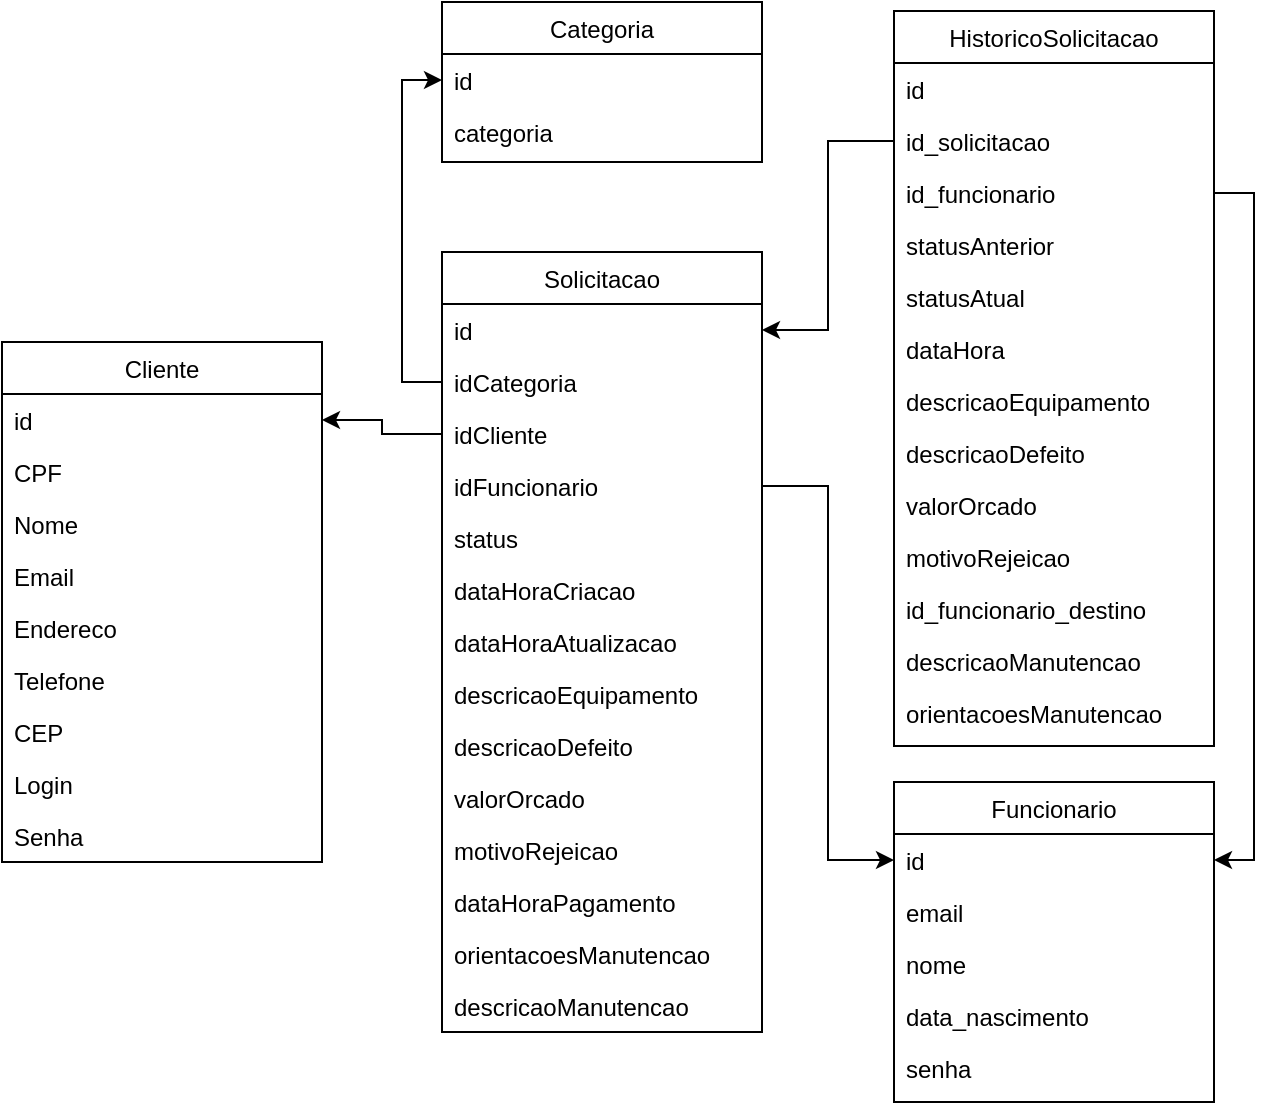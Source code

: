 <mxfile version="24.7.8">
  <diagram name="Página-1" id="-uSdnBWIbC3Cw8YStDo0">
    <mxGraphModel dx="1050" dy="621" grid="1" gridSize="10" guides="1" tooltips="1" connect="1" arrows="1" fold="1" page="1" pageScale="1" pageWidth="1169" pageHeight="827" math="0" shadow="0">
      <root>
        <mxCell id="0" />
        <mxCell id="1" parent="0" />
        <mxCell id="WIdzsSG-O8lKqNjCIKFq-1" value="Cliente" style="swimlane;fontStyle=0;align=center;verticalAlign=top;childLayout=stackLayout;horizontal=1;startSize=26;horizontalStack=0;resizeParent=1;resizeLast=0;collapsible=1;marginBottom=0;rounded=0;shadow=0;strokeWidth=1;" vertex="1" parent="1">
          <mxGeometry x="80" y="270" width="160" height="260" as="geometry">
            <mxRectangle x="230" y="140" width="160" height="26" as="alternateBounds" />
          </mxGeometry>
        </mxCell>
        <mxCell id="WIdzsSG-O8lKqNjCIKFq-2" value="id" style="text;align=left;verticalAlign=top;spacingLeft=4;spacingRight=4;overflow=hidden;rotatable=0;points=[[0,0.5],[1,0.5]];portConstraint=eastwest;rounded=0;shadow=0;html=0;" vertex="1" parent="WIdzsSG-O8lKqNjCIKFq-1">
          <mxGeometry y="26" width="160" height="26" as="geometry" />
        </mxCell>
        <mxCell id="WIdzsSG-O8lKqNjCIKFq-3" value="CPF" style="text;align=left;verticalAlign=top;spacingLeft=4;spacingRight=4;overflow=hidden;rotatable=0;points=[[0,0.5],[1,0.5]];portConstraint=eastwest;" vertex="1" parent="WIdzsSG-O8lKqNjCIKFq-1">
          <mxGeometry y="52" width="160" height="26" as="geometry" />
        </mxCell>
        <mxCell id="WIdzsSG-O8lKqNjCIKFq-4" value="Nome" style="text;align=left;verticalAlign=top;spacingLeft=4;spacingRight=4;overflow=hidden;rotatable=0;points=[[0,0.5],[1,0.5]];portConstraint=eastwest;rounded=0;shadow=0;html=0;" vertex="1" parent="WIdzsSG-O8lKqNjCIKFq-1">
          <mxGeometry y="78" width="160" height="26" as="geometry" />
        </mxCell>
        <mxCell id="WIdzsSG-O8lKqNjCIKFq-5" value="Email" style="text;align=left;verticalAlign=top;spacingLeft=4;spacingRight=4;overflow=hidden;rotatable=0;points=[[0,0.5],[1,0.5]];portConstraint=eastwest;rounded=0;shadow=0;html=0;" vertex="1" parent="WIdzsSG-O8lKqNjCIKFq-1">
          <mxGeometry y="104" width="160" height="26" as="geometry" />
        </mxCell>
        <mxCell id="WIdzsSG-O8lKqNjCIKFq-6" value="Endereco" style="text;align=left;verticalAlign=top;spacingLeft=4;spacingRight=4;overflow=hidden;rotatable=0;points=[[0,0.5],[1,0.5]];portConstraint=eastwest;rounded=0;shadow=0;html=0;" vertex="1" parent="WIdzsSG-O8lKqNjCIKFq-1">
          <mxGeometry y="130" width="160" height="26" as="geometry" />
        </mxCell>
        <mxCell id="WIdzsSG-O8lKqNjCIKFq-7" value="Telefone" style="text;align=left;verticalAlign=top;spacingLeft=4;spacingRight=4;overflow=hidden;rotatable=0;points=[[0,0.5],[1,0.5]];portConstraint=eastwest;rounded=0;shadow=0;html=0;" vertex="1" parent="WIdzsSG-O8lKqNjCIKFq-1">
          <mxGeometry y="156" width="160" height="26" as="geometry" />
        </mxCell>
        <mxCell id="WIdzsSG-O8lKqNjCIKFq-8" value="CEP" style="text;align=left;verticalAlign=top;spacingLeft=4;spacingRight=4;overflow=hidden;rotatable=0;points=[[0,0.5],[1,0.5]];portConstraint=eastwest;rounded=0;shadow=0;html=0;" vertex="1" parent="WIdzsSG-O8lKqNjCIKFq-1">
          <mxGeometry y="182" width="160" height="26" as="geometry" />
        </mxCell>
        <mxCell id="WIdzsSG-O8lKqNjCIKFq-9" value="Login" style="text;align=left;verticalAlign=top;spacingLeft=4;spacingRight=4;overflow=hidden;rotatable=0;points=[[0,0.5],[1,0.5]];portConstraint=eastwest;rounded=0;shadow=0;html=0;" vertex="1" parent="WIdzsSG-O8lKqNjCIKFq-1">
          <mxGeometry y="208" width="160" height="26" as="geometry" />
        </mxCell>
        <mxCell id="WIdzsSG-O8lKqNjCIKFq-10" value="Senha" style="text;align=left;verticalAlign=top;spacingLeft=4;spacingRight=4;overflow=hidden;rotatable=0;points=[[0,0.5],[1,0.5]];portConstraint=eastwest;rounded=0;shadow=0;html=0;" vertex="1" parent="WIdzsSG-O8lKqNjCIKFq-1">
          <mxGeometry y="234" width="160" height="26" as="geometry" />
        </mxCell>
        <mxCell id="WIdzsSG-O8lKqNjCIKFq-11" value="Solicitacao" style="swimlane;fontStyle=0;align=center;verticalAlign=top;childLayout=stackLayout;horizontal=1;startSize=26;horizontalStack=0;resizeParent=1;resizeLast=0;collapsible=1;marginBottom=0;rounded=0;shadow=0;strokeWidth=1;" vertex="1" parent="1">
          <mxGeometry x="300" y="225" width="160" height="390" as="geometry">
            <mxRectangle x="230" y="140" width="160" height="26" as="alternateBounds" />
          </mxGeometry>
        </mxCell>
        <mxCell id="WIdzsSG-O8lKqNjCIKFq-12" value="id" style="text;align=left;verticalAlign=top;spacingLeft=4;spacingRight=4;overflow=hidden;rotatable=0;points=[[0,0.5],[1,0.5]];portConstraint=eastwest;" vertex="1" parent="WIdzsSG-O8lKqNjCIKFq-11">
          <mxGeometry y="26" width="160" height="26" as="geometry" />
        </mxCell>
        <mxCell id="WIdzsSG-O8lKqNjCIKFq-13" value="idCategoria" style="text;align=left;verticalAlign=top;spacingLeft=4;spacingRight=4;overflow=hidden;rotatable=0;points=[[0,0.5],[1,0.5]];portConstraint=eastwest;rounded=0;shadow=0;html=0;" vertex="1" parent="WIdzsSG-O8lKqNjCIKFq-11">
          <mxGeometry y="52" width="160" height="26" as="geometry" />
        </mxCell>
        <mxCell id="WIdzsSG-O8lKqNjCIKFq-14" value="idCliente" style="text;align=left;verticalAlign=top;spacingLeft=4;spacingRight=4;overflow=hidden;rotatable=0;points=[[0,0.5],[1,0.5]];portConstraint=eastwest;rounded=0;shadow=0;html=0;" vertex="1" parent="WIdzsSG-O8lKqNjCIKFq-11">
          <mxGeometry y="78" width="160" height="26" as="geometry" />
        </mxCell>
        <mxCell id="WIdzsSG-O8lKqNjCIKFq-15" value="idFuncionario" style="text;align=left;verticalAlign=top;spacingLeft=4;spacingRight=4;overflow=hidden;rotatable=0;points=[[0,0.5],[1,0.5]];portConstraint=eastwest;rounded=0;shadow=0;html=0;" vertex="1" parent="WIdzsSG-O8lKqNjCIKFq-11">
          <mxGeometry y="104" width="160" height="26" as="geometry" />
        </mxCell>
        <mxCell id="WIdzsSG-O8lKqNjCIKFq-16" value="status" style="text;align=left;verticalAlign=top;spacingLeft=4;spacingRight=4;overflow=hidden;rotatable=0;points=[[0,0.5],[1,0.5]];portConstraint=eastwest;rounded=0;shadow=0;html=0;" vertex="1" parent="WIdzsSG-O8lKqNjCIKFq-11">
          <mxGeometry y="130" width="160" height="26" as="geometry" />
        </mxCell>
        <mxCell id="WIdzsSG-O8lKqNjCIKFq-17" value="dataHoraCriacao" style="text;align=left;verticalAlign=top;spacingLeft=4;spacingRight=4;overflow=hidden;rotatable=0;points=[[0,0.5],[1,0.5]];portConstraint=eastwest;rounded=0;shadow=0;html=0;" vertex="1" parent="WIdzsSG-O8lKqNjCIKFq-11">
          <mxGeometry y="156" width="160" height="26" as="geometry" />
        </mxCell>
        <mxCell id="WIdzsSG-O8lKqNjCIKFq-18" value="dataHoraAtualizacao" style="text;align=left;verticalAlign=top;spacingLeft=4;spacingRight=4;overflow=hidden;rotatable=0;points=[[0,0.5],[1,0.5]];portConstraint=eastwest;rounded=0;shadow=0;html=0;" vertex="1" parent="WIdzsSG-O8lKqNjCIKFq-11">
          <mxGeometry y="182" width="160" height="26" as="geometry" />
        </mxCell>
        <mxCell id="WIdzsSG-O8lKqNjCIKFq-19" value="descricaoEquipamento" style="text;align=left;verticalAlign=top;spacingLeft=4;spacingRight=4;overflow=hidden;rotatable=0;points=[[0,0.5],[1,0.5]];portConstraint=eastwest;rounded=0;shadow=0;html=0;" vertex="1" parent="WIdzsSG-O8lKqNjCIKFq-11">
          <mxGeometry y="208" width="160" height="26" as="geometry" />
        </mxCell>
        <mxCell id="WIdzsSG-O8lKqNjCIKFq-20" value="descricaoDefeito" style="text;align=left;verticalAlign=top;spacingLeft=4;spacingRight=4;overflow=hidden;rotatable=0;points=[[0,0.5],[1,0.5]];portConstraint=eastwest;rounded=0;shadow=0;html=0;" vertex="1" parent="WIdzsSG-O8lKqNjCIKFq-11">
          <mxGeometry y="234" width="160" height="26" as="geometry" />
        </mxCell>
        <mxCell id="WIdzsSG-O8lKqNjCIKFq-21" value="valorOrcado" style="text;align=left;verticalAlign=top;spacingLeft=4;spacingRight=4;overflow=hidden;rotatable=0;points=[[0,0.5],[1,0.5]];portConstraint=eastwest;rounded=0;shadow=0;html=0;" vertex="1" parent="WIdzsSG-O8lKqNjCIKFq-11">
          <mxGeometry y="260" width="160" height="26" as="geometry" />
        </mxCell>
        <mxCell id="WIdzsSG-O8lKqNjCIKFq-22" value="motivoRejeicao" style="text;align=left;verticalAlign=top;spacingLeft=4;spacingRight=4;overflow=hidden;rotatable=0;points=[[0,0.5],[1,0.5]];portConstraint=eastwest;rounded=0;shadow=0;html=0;" vertex="1" parent="WIdzsSG-O8lKqNjCIKFq-11">
          <mxGeometry y="286" width="160" height="26" as="geometry" />
        </mxCell>
        <mxCell id="WIdzsSG-O8lKqNjCIKFq-23" value="dataHoraPagamento" style="text;align=left;verticalAlign=top;spacingLeft=4;spacingRight=4;overflow=hidden;rotatable=0;points=[[0,0.5],[1,0.5]];portConstraint=eastwest;rounded=0;shadow=0;html=0;" vertex="1" parent="WIdzsSG-O8lKqNjCIKFq-11">
          <mxGeometry y="312" width="160" height="26" as="geometry" />
        </mxCell>
        <mxCell id="WIdzsSG-O8lKqNjCIKFq-24" value="orientacoesManutencao" style="text;align=left;verticalAlign=top;spacingLeft=4;spacingRight=4;overflow=hidden;rotatable=0;points=[[0,0.5],[1,0.5]];portConstraint=eastwest;rounded=0;shadow=0;html=0;" vertex="1" parent="WIdzsSG-O8lKqNjCIKFq-11">
          <mxGeometry y="338" width="160" height="26" as="geometry" />
        </mxCell>
        <mxCell id="WIdzsSG-O8lKqNjCIKFq-25" value="descricaoManutencao" style="text;align=left;verticalAlign=top;spacingLeft=4;spacingRight=4;overflow=hidden;rotatable=0;points=[[0,0.5],[1,0.5]];portConstraint=eastwest;rounded=0;shadow=0;html=0;" vertex="1" parent="WIdzsSG-O8lKqNjCIKFq-11">
          <mxGeometry y="364" width="160" height="26" as="geometry" />
        </mxCell>
        <mxCell id="WIdzsSG-O8lKqNjCIKFq-26" value="HistoricoSolicitacao" style="swimlane;fontStyle=0;align=center;verticalAlign=top;childLayout=stackLayout;horizontal=1;startSize=26;horizontalStack=0;resizeParent=1;resizeLast=0;collapsible=1;marginBottom=0;rounded=0;shadow=0;strokeWidth=1;" vertex="1" parent="1">
          <mxGeometry x="526" y="104.5" width="160" height="367.5" as="geometry">
            <mxRectangle x="230" y="140" width="160" height="26" as="alternateBounds" />
          </mxGeometry>
        </mxCell>
        <mxCell id="WIdzsSG-O8lKqNjCIKFq-27" value="id" style="text;align=left;verticalAlign=top;spacingLeft=4;spacingRight=4;overflow=hidden;rotatable=0;points=[[0,0.5],[1,0.5]];portConstraint=eastwest;" vertex="1" parent="WIdzsSG-O8lKqNjCIKFq-26">
          <mxGeometry y="26" width="160" height="26" as="geometry" />
        </mxCell>
        <mxCell id="WIdzsSG-O8lKqNjCIKFq-28" value="id_solicitacao" style="text;align=left;verticalAlign=top;spacingLeft=4;spacingRight=4;overflow=hidden;rotatable=0;points=[[0,0.5],[1,0.5]];portConstraint=eastwest;rounded=0;shadow=0;html=0;" vertex="1" parent="WIdzsSG-O8lKqNjCIKFq-26">
          <mxGeometry y="52" width="160" height="26" as="geometry" />
        </mxCell>
        <mxCell id="WIdzsSG-O8lKqNjCIKFq-29" value="id_funcionario" style="text;align=left;verticalAlign=top;spacingLeft=4;spacingRight=4;overflow=hidden;rotatable=0;points=[[0,0.5],[1,0.5]];portConstraint=eastwest;rounded=0;shadow=0;html=0;" vertex="1" parent="WIdzsSG-O8lKqNjCIKFq-26">
          <mxGeometry y="78" width="160" height="26" as="geometry" />
        </mxCell>
        <mxCell id="WIdzsSG-O8lKqNjCIKFq-30" value="statusAnterior" style="text;align=left;verticalAlign=top;spacingLeft=4;spacingRight=4;overflow=hidden;rotatable=0;points=[[0,0.5],[1,0.5]];portConstraint=eastwest;rounded=0;shadow=0;html=0;" vertex="1" parent="WIdzsSG-O8lKqNjCIKFq-26">
          <mxGeometry y="104" width="160" height="26" as="geometry" />
        </mxCell>
        <mxCell id="WIdzsSG-O8lKqNjCIKFq-31" value="statusAtual" style="text;align=left;verticalAlign=top;spacingLeft=4;spacingRight=4;overflow=hidden;rotatable=0;points=[[0,0.5],[1,0.5]];portConstraint=eastwest;rounded=0;shadow=0;html=0;" vertex="1" parent="WIdzsSG-O8lKqNjCIKFq-26">
          <mxGeometry y="130" width="160" height="26" as="geometry" />
        </mxCell>
        <mxCell id="WIdzsSG-O8lKqNjCIKFq-32" value="dataHora" style="text;align=left;verticalAlign=top;spacingLeft=4;spacingRight=4;overflow=hidden;rotatable=0;points=[[0,0.5],[1,0.5]];portConstraint=eastwest;rounded=0;shadow=0;html=0;" vertex="1" parent="WIdzsSG-O8lKqNjCIKFq-26">
          <mxGeometry y="156" width="160" height="26" as="geometry" />
        </mxCell>
        <mxCell id="WIdzsSG-O8lKqNjCIKFq-33" value="descricaoEquipamento" style="text;align=left;verticalAlign=top;spacingLeft=4;spacingRight=4;overflow=hidden;rotatable=0;points=[[0,0.5],[1,0.5]];portConstraint=eastwest;rounded=0;shadow=0;html=0;" vertex="1" parent="WIdzsSG-O8lKqNjCIKFq-26">
          <mxGeometry y="182" width="160" height="26" as="geometry" />
        </mxCell>
        <mxCell id="WIdzsSG-O8lKqNjCIKFq-34" value="descricaoDefeito" style="text;align=left;verticalAlign=top;spacingLeft=4;spacingRight=4;overflow=hidden;rotatable=0;points=[[0,0.5],[1,0.5]];portConstraint=eastwest;rounded=0;shadow=0;html=0;" vertex="1" parent="WIdzsSG-O8lKqNjCIKFq-26">
          <mxGeometry y="208" width="160" height="26" as="geometry" />
        </mxCell>
        <mxCell id="WIdzsSG-O8lKqNjCIKFq-35" value="valorOrcado" style="text;align=left;verticalAlign=top;spacingLeft=4;spacingRight=4;overflow=hidden;rotatable=0;points=[[0,0.5],[1,0.5]];portConstraint=eastwest;rounded=0;shadow=0;html=0;" vertex="1" parent="WIdzsSG-O8lKqNjCIKFq-26">
          <mxGeometry y="234" width="160" height="26" as="geometry" />
        </mxCell>
        <mxCell id="WIdzsSG-O8lKqNjCIKFq-36" value="motivoRejeicao" style="text;align=left;verticalAlign=top;spacingLeft=4;spacingRight=4;overflow=hidden;rotatable=0;points=[[0,0.5],[1,0.5]];portConstraint=eastwest;rounded=0;shadow=0;html=0;" vertex="1" parent="WIdzsSG-O8lKqNjCIKFq-26">
          <mxGeometry y="260" width="160" height="26" as="geometry" />
        </mxCell>
        <mxCell id="WIdzsSG-O8lKqNjCIKFq-37" value="id_funcionario_destino" style="text;align=left;verticalAlign=top;spacingLeft=4;spacingRight=4;overflow=hidden;rotatable=0;points=[[0,0.5],[1,0.5]];portConstraint=eastwest;rounded=0;shadow=0;html=0;" vertex="1" parent="WIdzsSG-O8lKqNjCIKFq-26">
          <mxGeometry y="286" width="160" height="26" as="geometry" />
        </mxCell>
        <mxCell id="WIdzsSG-O8lKqNjCIKFq-38" value="descricaoManutencao" style="text;align=left;verticalAlign=top;spacingLeft=4;spacingRight=4;overflow=hidden;rotatable=0;points=[[0,0.5],[1,0.5]];portConstraint=eastwest;rounded=0;shadow=0;html=0;" vertex="1" parent="WIdzsSG-O8lKqNjCIKFq-26">
          <mxGeometry y="312" width="160" height="26" as="geometry" />
        </mxCell>
        <mxCell id="WIdzsSG-O8lKqNjCIKFq-39" value="orientacoesManutencao" style="text;align=left;verticalAlign=top;spacingLeft=4;spacingRight=4;overflow=hidden;rotatable=0;points=[[0,0.5],[1,0.5]];portConstraint=eastwest;rounded=0;shadow=0;html=0;" vertex="1" parent="WIdzsSG-O8lKqNjCIKFq-26">
          <mxGeometry y="338" width="160" height="26" as="geometry" />
        </mxCell>
        <mxCell id="WIdzsSG-O8lKqNjCIKFq-40" value="Categoria" style="swimlane;fontStyle=0;align=center;verticalAlign=top;childLayout=stackLayout;horizontal=1;startSize=26;horizontalStack=0;resizeParent=1;resizeLast=0;collapsible=1;marginBottom=0;rounded=0;shadow=0;strokeWidth=1;" vertex="1" parent="1">
          <mxGeometry x="300" y="100" width="160" height="80" as="geometry">
            <mxRectangle x="230" y="140" width="160" height="26" as="alternateBounds" />
          </mxGeometry>
        </mxCell>
        <mxCell id="WIdzsSG-O8lKqNjCIKFq-41" value="id" style="text;align=left;verticalAlign=top;spacingLeft=4;spacingRight=4;overflow=hidden;rotatable=0;points=[[0,0.5],[1,0.5]];portConstraint=eastwest;" vertex="1" parent="WIdzsSG-O8lKqNjCIKFq-40">
          <mxGeometry y="26" width="160" height="26" as="geometry" />
        </mxCell>
        <mxCell id="WIdzsSG-O8lKqNjCIKFq-42" value="categoria" style="text;align=left;verticalAlign=top;spacingLeft=4;spacingRight=4;overflow=hidden;rotatable=0;points=[[0,0.5],[1,0.5]];portConstraint=eastwest;rounded=0;shadow=0;html=0;" vertex="1" parent="WIdzsSG-O8lKqNjCIKFq-40">
          <mxGeometry y="52" width="160" height="26" as="geometry" />
        </mxCell>
        <mxCell id="WIdzsSG-O8lKqNjCIKFq-43" value="Funcionario" style="swimlane;fontStyle=0;align=center;verticalAlign=top;childLayout=stackLayout;horizontal=1;startSize=26;horizontalStack=0;resizeParent=1;resizeLast=0;collapsible=1;marginBottom=0;rounded=0;shadow=0;strokeWidth=1;" vertex="1" parent="1">
          <mxGeometry x="526" y="490" width="160" height="160" as="geometry">
            <mxRectangle x="230" y="140" width="160" height="26" as="alternateBounds" />
          </mxGeometry>
        </mxCell>
        <mxCell id="WIdzsSG-O8lKqNjCIKFq-44" value="id" style="text;align=left;verticalAlign=top;spacingLeft=4;spacingRight=4;overflow=hidden;rotatable=0;points=[[0,0.5],[1,0.5]];portConstraint=eastwest;" vertex="1" parent="WIdzsSG-O8lKqNjCIKFq-43">
          <mxGeometry y="26" width="160" height="26" as="geometry" />
        </mxCell>
        <mxCell id="WIdzsSG-O8lKqNjCIKFq-45" value="email" style="text;align=left;verticalAlign=top;spacingLeft=4;spacingRight=4;overflow=hidden;rotatable=0;points=[[0,0.5],[1,0.5]];portConstraint=eastwest;rounded=0;shadow=0;html=0;" vertex="1" parent="WIdzsSG-O8lKqNjCIKFq-43">
          <mxGeometry y="52" width="160" height="26" as="geometry" />
        </mxCell>
        <mxCell id="WIdzsSG-O8lKqNjCIKFq-46" value="nome" style="text;align=left;verticalAlign=top;spacingLeft=4;spacingRight=4;overflow=hidden;rotatable=0;points=[[0,0.5],[1,0.5]];portConstraint=eastwest;rounded=0;shadow=0;html=0;" vertex="1" parent="WIdzsSG-O8lKqNjCIKFq-43">
          <mxGeometry y="78" width="160" height="26" as="geometry" />
        </mxCell>
        <mxCell id="WIdzsSG-O8lKqNjCIKFq-47" value="data_nascimento" style="text;align=left;verticalAlign=top;spacingLeft=4;spacingRight=4;overflow=hidden;rotatable=0;points=[[0,0.5],[1,0.5]];portConstraint=eastwest;rounded=0;shadow=0;html=0;" vertex="1" parent="WIdzsSG-O8lKqNjCIKFq-43">
          <mxGeometry y="104" width="160" height="26" as="geometry" />
        </mxCell>
        <mxCell id="WIdzsSG-O8lKqNjCIKFq-48" value="senha" style="text;align=left;verticalAlign=top;spacingLeft=4;spacingRight=4;overflow=hidden;rotatable=0;points=[[0,0.5],[1,0.5]];portConstraint=eastwest;rounded=0;shadow=0;html=0;" vertex="1" parent="WIdzsSG-O8lKqNjCIKFq-43">
          <mxGeometry y="130" width="160" height="26" as="geometry" />
        </mxCell>
        <mxCell id="WIdzsSG-O8lKqNjCIKFq-49" style="edgeStyle=orthogonalEdgeStyle;rounded=0;orthogonalLoop=1;jettySize=auto;html=1;entryX=0;entryY=0.5;entryDx=0;entryDy=0;" edge="1" parent="1" source="WIdzsSG-O8lKqNjCIKFq-13" target="WIdzsSG-O8lKqNjCIKFq-41">
          <mxGeometry relative="1" as="geometry" />
        </mxCell>
        <mxCell id="WIdzsSG-O8lKqNjCIKFq-50" style="edgeStyle=orthogonalEdgeStyle;rounded=0;orthogonalLoop=1;jettySize=auto;html=1;entryX=1;entryY=0.5;entryDx=0;entryDy=0;" edge="1" parent="1" source="WIdzsSG-O8lKqNjCIKFq-14" target="WIdzsSG-O8lKqNjCIKFq-2">
          <mxGeometry relative="1" as="geometry" />
        </mxCell>
        <mxCell id="WIdzsSG-O8lKqNjCIKFq-51" style="edgeStyle=orthogonalEdgeStyle;rounded=0;orthogonalLoop=1;jettySize=auto;html=1;" edge="1" parent="1" source="WIdzsSG-O8lKqNjCIKFq-28" target="WIdzsSG-O8lKqNjCIKFq-12">
          <mxGeometry relative="1" as="geometry" />
        </mxCell>
        <mxCell id="WIdzsSG-O8lKqNjCIKFq-52" style="edgeStyle=orthogonalEdgeStyle;rounded=0;orthogonalLoop=1;jettySize=auto;html=1;entryX=0;entryY=0.5;entryDx=0;entryDy=0;" edge="1" parent="1" source="WIdzsSG-O8lKqNjCIKFq-15" target="WIdzsSG-O8lKqNjCIKFq-44">
          <mxGeometry relative="1" as="geometry" />
        </mxCell>
        <mxCell id="WIdzsSG-O8lKqNjCIKFq-53" style="edgeStyle=orthogonalEdgeStyle;rounded=0;orthogonalLoop=1;jettySize=auto;html=1;entryX=1;entryY=0.5;entryDx=0;entryDy=0;exitX=1;exitY=0.5;exitDx=0;exitDy=0;" edge="1" parent="1" source="WIdzsSG-O8lKqNjCIKFq-29" target="WIdzsSG-O8lKqNjCIKFq-44">
          <mxGeometry relative="1" as="geometry" />
        </mxCell>
      </root>
    </mxGraphModel>
  </diagram>
</mxfile>
